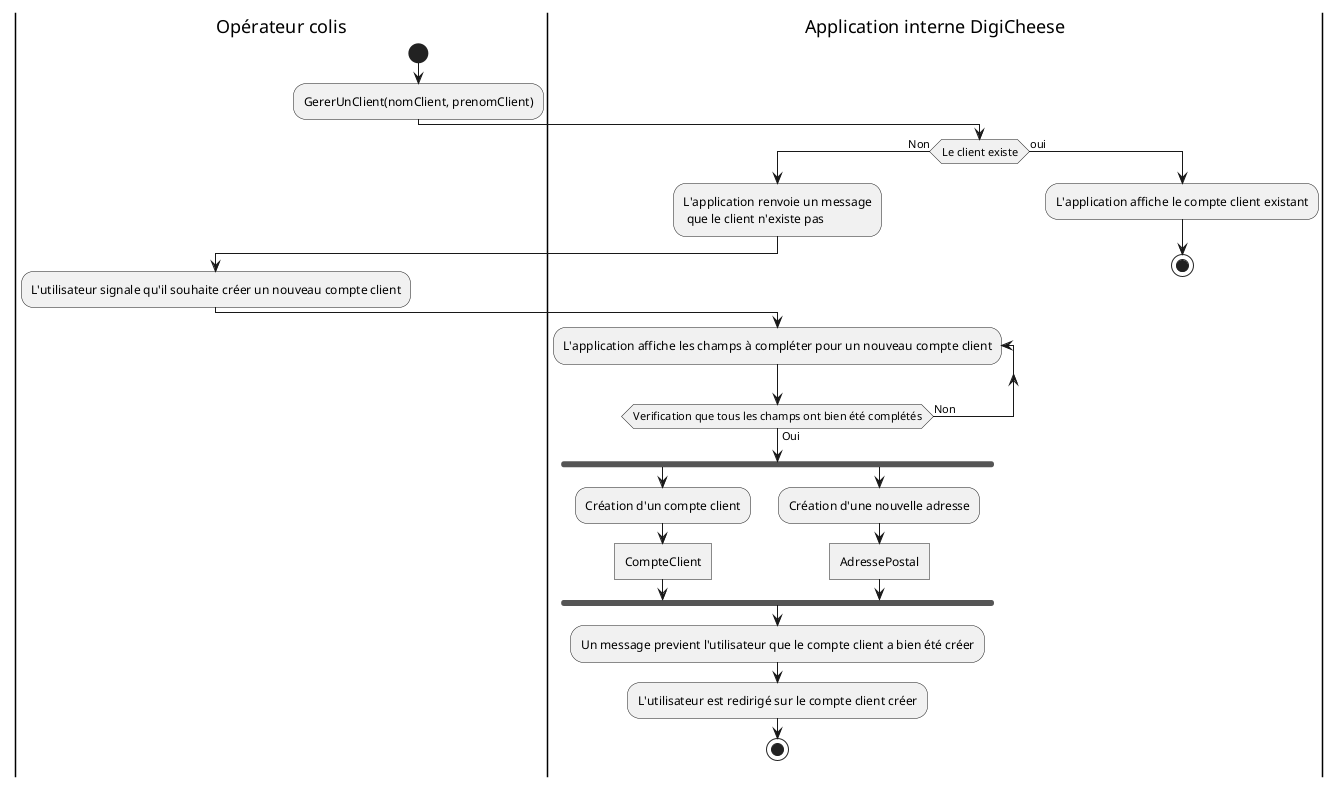 @startuml création compte client da
|Opérateur colis|
start


:GererUnClient(nomClient, prenomClient);
|Application interne DigiCheese|
if (Le client existe) then (Non)
    :L'application renvoie un message\n que le client n'existe pas;
    |Opérateur colis|
    :L'utilisateur signale qu'il souhaite créer un nouveau compte client;
    |Application interne DigiCheese|
    repeat :L'application affiche les champs à compléter pour un nouveau compte client;
    repeat while (Verification que tous les champs ont bien été complétés) is (Non) not (Oui)

    fork
        :Création d'un compte client;
        :CompteClient]

    fork again
        :Création d'une nouvelle adresse;
        :AdressePostal]
    end fork
    :Un message previent l'utilisateur que le compte client a bien été créer;
    :L'utilisateur est redirigé sur le compte client créer;

    stop

else (oui)
    :L'application affiche le compte client existant;
    stop


@enduml